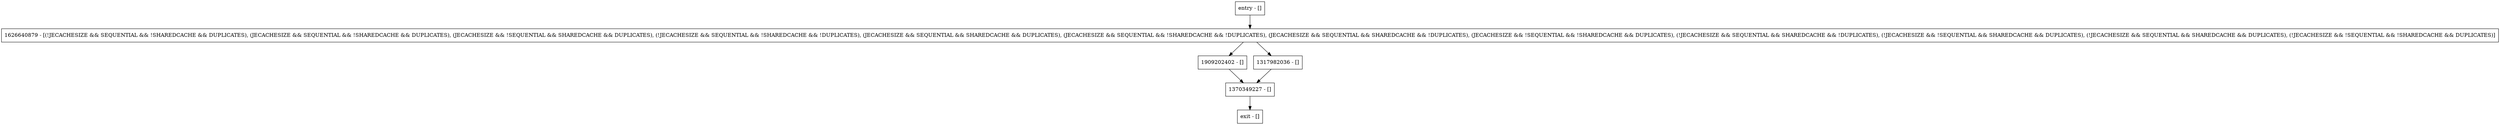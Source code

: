 digraph updateCacheUsage {
node [shape=record];
entry [label="entry - []"];
exit [label="exit - []"];
1370349227 [label="1370349227 - []"];
1626640879 [label="1626640879 - [(!JECACHESIZE && SEQUENTIAL && !SHAREDCACHE && DUPLICATES), (JECACHESIZE && SEQUENTIAL && !SHAREDCACHE && DUPLICATES), (JECACHESIZE && !SEQUENTIAL && SHAREDCACHE && DUPLICATES), (!JECACHESIZE && SEQUENTIAL && !SHAREDCACHE && !DUPLICATES), (JECACHESIZE && SEQUENTIAL && SHAREDCACHE && DUPLICATES), (JECACHESIZE && SEQUENTIAL && !SHAREDCACHE && !DUPLICATES), (JECACHESIZE && SEQUENTIAL && SHAREDCACHE && !DUPLICATES), (JECACHESIZE && !SEQUENTIAL && !SHAREDCACHE && DUPLICATES), (!JECACHESIZE && SEQUENTIAL && SHAREDCACHE && !DUPLICATES), (!JECACHESIZE && !SEQUENTIAL && SHAREDCACHE && DUPLICATES), (!JECACHESIZE && SEQUENTIAL && SHAREDCACHE && DUPLICATES), (!JECACHESIZE && !SEQUENTIAL && !SHAREDCACHE && DUPLICATES)]"];
1909202402 [label="1909202402 - []"];
1317982036 [label="1317982036 - []"];
entry;
exit;
entry -> 1626640879;
1370349227 -> exit;
1626640879 -> 1909202402;
1626640879 -> 1317982036;
1909202402 -> 1370349227;
1317982036 -> 1370349227;
}
